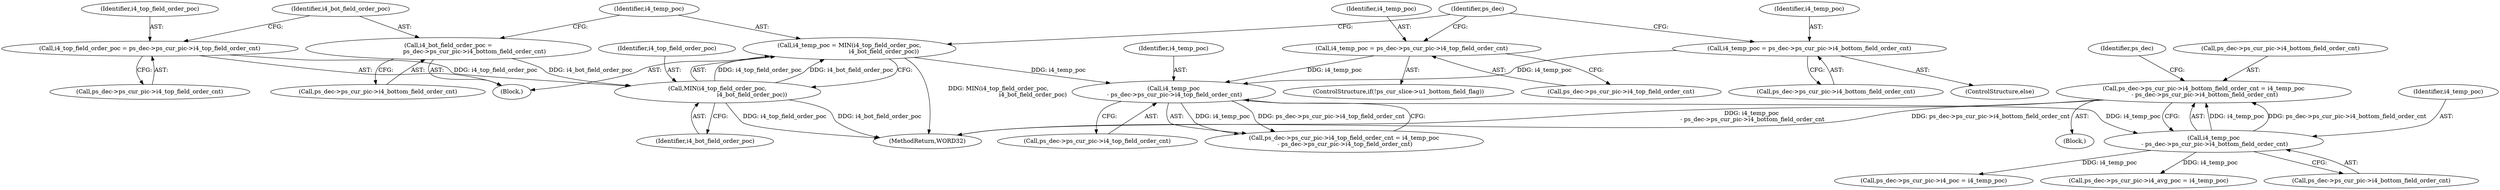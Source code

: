 digraph "0_Android_8b5fd8f24eba5dd19ab2f80ea11a9125aa882ae2@integer" {
"1001313" [label="(Call,ps_dec->ps_cur_pic->i4_bottom_field_order_cnt = i4_temp_poc\n - ps_dec->ps_cur_pic->i4_bottom_field_order_cnt)"];
"1001319" [label="(Call,i4_temp_poc\n - ps_dec->ps_cur_pic->i4_bottom_field_order_cnt)"];
"1001306" [label="(Call,i4_temp_poc\n - ps_dec->ps_cur_pic->i4_top_field_order_cnt)"];
"1001274" [label="(Call,i4_temp_poc = MIN(i4_top_field_order_poc,\n                                     i4_bot_field_order_poc))"];
"1001276" [label="(Call,MIN(i4_top_field_order_poc,\n                                     i4_bot_field_order_poc))"];
"1001260" [label="(Call,i4_top_field_order_poc = ps_dec->ps_cur_pic->i4_top_field_order_cnt)"];
"1001267" [label="(Call,i4_bot_field_order_poc =\n                            ps_dec->ps_cur_pic->i4_bottom_field_order_cnt)"];
"1001285" [label="(Call,i4_temp_poc = ps_dec->ps_cur_pic->i4_top_field_order_cnt)"];
"1001293" [label="(Call,i4_temp_poc = ps_dec->ps_cur_pic->i4_bottom_field_order_cnt)"];
"1001294" [label="(Identifier,i4_temp_poc)"];
"1001276" [label="(Call,MIN(i4_top_field_order_poc,\n                                     i4_bot_field_order_poc))"];
"1001314" [label="(Call,ps_dec->ps_cur_pic->i4_bottom_field_order_cnt)"];
"1001278" [label="(Identifier,i4_bot_field_order_poc)"];
"1001286" [label="(Identifier,i4_temp_poc)"];
"1001306" [label="(Call,i4_temp_poc\n - ps_dec->ps_cur_pic->i4_top_field_order_cnt)"];
"1001260" [label="(Call,i4_top_field_order_poc = ps_dec->ps_cur_pic->i4_top_field_order_cnt)"];
"1001308" [label="(Call,ps_dec->ps_cur_pic->i4_top_field_order_cnt)"];
"1001267" [label="(Call,i4_bot_field_order_poc =\n                            ps_dec->ps_cur_pic->i4_bottom_field_order_cnt)"];
"1001307" [label="(Identifier,i4_temp_poc)"];
"1001313" [label="(Call,ps_dec->ps_cur_pic->i4_bottom_field_order_cnt = i4_temp_poc\n - ps_dec->ps_cur_pic->i4_bottom_field_order_cnt)"];
"1002544" [label="(MethodReturn,WORD32)"];
"1001320" [label="(Identifier,i4_temp_poc)"];
"1001303" [label="(Identifier,ps_dec)"];
"1001269" [label="(Call,ps_dec->ps_cur_pic->i4_bottom_field_order_cnt)"];
"1001300" [label="(Call,ps_dec->ps_cur_pic->i4_top_field_order_cnt = i4_temp_poc\n - ps_dec->ps_cur_pic->i4_top_field_order_cnt)"];
"1001293" [label="(Call,i4_temp_poc = ps_dec->ps_cur_pic->i4_bottom_field_order_cnt)"];
"1001274" [label="(Call,i4_temp_poc = MIN(i4_top_field_order_poc,\n                                     i4_bot_field_order_poc))"];
"1001285" [label="(Call,i4_temp_poc = ps_dec->ps_cur_pic->i4_top_field_order_cnt)"];
"1001280" [label="(ControlStructure,if(!ps_cur_slice->u1_bottom_field_flag))"];
"1001259" [label="(Block,)"];
"1001261" [label="(Identifier,i4_top_field_order_poc)"];
"1001319" [label="(Call,i4_temp_poc\n - ps_dec->ps_cur_pic->i4_bottom_field_order_cnt)"];
"1001292" [label="(ControlStructure,else)"];
"1001287" [label="(Call,ps_dec->ps_cur_pic->i4_top_field_order_cnt)"];
"1001277" [label="(Identifier,i4_top_field_order_poc)"];
"1001262" [label="(Call,ps_dec->ps_cur_pic->i4_top_field_order_cnt)"];
"1001275" [label="(Identifier,i4_temp_poc)"];
"1001326" [label="(Call,ps_dec->ps_cur_pic->i4_poc = i4_temp_poc)"];
"1001268" [label="(Identifier,i4_bot_field_order_poc)"];
"1001333" [label="(Call,ps_dec->ps_cur_pic->i4_avg_poc = i4_temp_poc)"];
"1001295" [label="(Call,ps_dec->ps_cur_pic->i4_bottom_field_order_cnt)"];
"1001321" [label="(Call,ps_dec->ps_cur_pic->i4_bottom_field_order_cnt)"];
"1001250" [label="(Block,)"];
"1001329" [label="(Identifier,ps_dec)"];
"1001313" -> "1001250"  [label="AST: "];
"1001313" -> "1001319"  [label="CFG: "];
"1001314" -> "1001313"  [label="AST: "];
"1001319" -> "1001313"  [label="AST: "];
"1001329" -> "1001313"  [label="CFG: "];
"1001313" -> "1002544"  [label="DDG: i4_temp_poc\n - ps_dec->ps_cur_pic->i4_bottom_field_order_cnt"];
"1001313" -> "1002544"  [label="DDG: ps_dec->ps_cur_pic->i4_bottom_field_order_cnt"];
"1001319" -> "1001313"  [label="DDG: i4_temp_poc"];
"1001319" -> "1001313"  [label="DDG: ps_dec->ps_cur_pic->i4_bottom_field_order_cnt"];
"1001319" -> "1001321"  [label="CFG: "];
"1001320" -> "1001319"  [label="AST: "];
"1001321" -> "1001319"  [label="AST: "];
"1001306" -> "1001319"  [label="DDG: i4_temp_poc"];
"1001319" -> "1001326"  [label="DDG: i4_temp_poc"];
"1001319" -> "1001333"  [label="DDG: i4_temp_poc"];
"1001306" -> "1001300"  [label="AST: "];
"1001306" -> "1001308"  [label="CFG: "];
"1001307" -> "1001306"  [label="AST: "];
"1001308" -> "1001306"  [label="AST: "];
"1001300" -> "1001306"  [label="CFG: "];
"1001306" -> "1001300"  [label="DDG: i4_temp_poc"];
"1001306" -> "1001300"  [label="DDG: ps_dec->ps_cur_pic->i4_top_field_order_cnt"];
"1001274" -> "1001306"  [label="DDG: i4_temp_poc"];
"1001285" -> "1001306"  [label="DDG: i4_temp_poc"];
"1001293" -> "1001306"  [label="DDG: i4_temp_poc"];
"1001274" -> "1001259"  [label="AST: "];
"1001274" -> "1001276"  [label="CFG: "];
"1001275" -> "1001274"  [label="AST: "];
"1001276" -> "1001274"  [label="AST: "];
"1001303" -> "1001274"  [label="CFG: "];
"1001274" -> "1002544"  [label="DDG: MIN(i4_top_field_order_poc,\n                                     i4_bot_field_order_poc)"];
"1001276" -> "1001274"  [label="DDG: i4_top_field_order_poc"];
"1001276" -> "1001274"  [label="DDG: i4_bot_field_order_poc"];
"1001276" -> "1001278"  [label="CFG: "];
"1001277" -> "1001276"  [label="AST: "];
"1001278" -> "1001276"  [label="AST: "];
"1001276" -> "1002544"  [label="DDG: i4_bot_field_order_poc"];
"1001276" -> "1002544"  [label="DDG: i4_top_field_order_poc"];
"1001260" -> "1001276"  [label="DDG: i4_top_field_order_poc"];
"1001267" -> "1001276"  [label="DDG: i4_bot_field_order_poc"];
"1001260" -> "1001259"  [label="AST: "];
"1001260" -> "1001262"  [label="CFG: "];
"1001261" -> "1001260"  [label="AST: "];
"1001262" -> "1001260"  [label="AST: "];
"1001268" -> "1001260"  [label="CFG: "];
"1001267" -> "1001259"  [label="AST: "];
"1001267" -> "1001269"  [label="CFG: "];
"1001268" -> "1001267"  [label="AST: "];
"1001269" -> "1001267"  [label="AST: "];
"1001275" -> "1001267"  [label="CFG: "];
"1001285" -> "1001280"  [label="AST: "];
"1001285" -> "1001287"  [label="CFG: "];
"1001286" -> "1001285"  [label="AST: "];
"1001287" -> "1001285"  [label="AST: "];
"1001303" -> "1001285"  [label="CFG: "];
"1001293" -> "1001292"  [label="AST: "];
"1001293" -> "1001295"  [label="CFG: "];
"1001294" -> "1001293"  [label="AST: "];
"1001295" -> "1001293"  [label="AST: "];
"1001303" -> "1001293"  [label="CFG: "];
}
